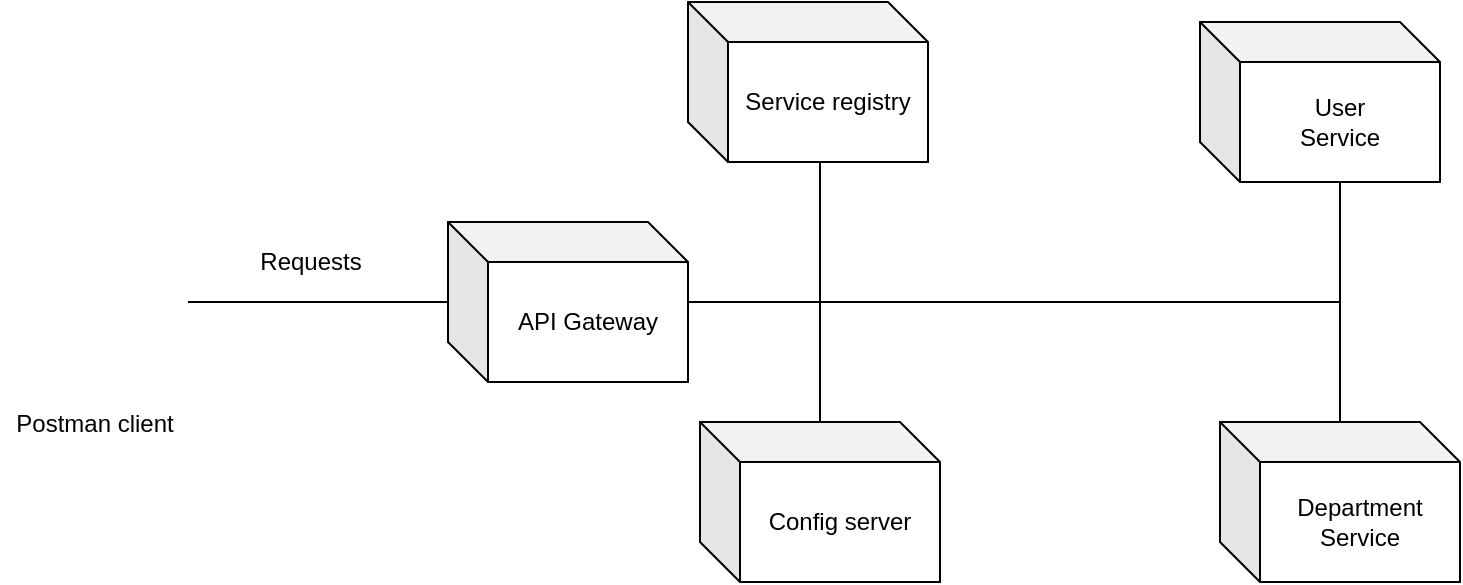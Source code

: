 <mxfile version="15.2.4" type="device"><diagram id="EnNzEHmOmILzEDJvDbj_" name="Page-1"><mxGraphModel dx="868" dy="482" grid="1" gridSize="10" guides="1" tooltips="1" connect="1" arrows="1" fold="1" page="1" pageScale="1" pageWidth="827" pageHeight="1169" math="0" shadow="0"><root><mxCell id="0"/><mxCell id="1" parent="0"/><mxCell id="HeXRMLkh58ZA0UXgSEHZ-5" value="User&lt;br&gt;Service" style="shape=cube;whiteSpace=wrap;html=1;boundedLbl=1;backgroundOutline=1;darkOpacity=0.05;darkOpacity2=0.1;" vertex="1" parent="1"><mxGeometry x="610" y="40" width="120" height="80" as="geometry"/></mxCell><mxCell id="HeXRMLkh58ZA0UXgSEHZ-6" value="Department&lt;br&gt;Service" style="shape=cube;whiteSpace=wrap;html=1;boundedLbl=1;backgroundOutline=1;darkOpacity=0.05;darkOpacity2=0.1;" vertex="1" parent="1"><mxGeometry x="620" y="240" width="120" height="80" as="geometry"/></mxCell><mxCell id="HeXRMLkh58ZA0UXgSEHZ-10" style="edgeStyle=orthogonalEdgeStyle;rounded=0;orthogonalLoop=1;jettySize=auto;html=1;entryX=0.55;entryY=0.875;entryDx=0;entryDy=0;entryPerimeter=0;endArrow=none;endFill=0;" edge="1" parent="1" source="HeXRMLkh58ZA0UXgSEHZ-7" target="HeXRMLkh58ZA0UXgSEHZ-8"><mxGeometry relative="1" as="geometry"><Array as="points"><mxPoint x="420" y="180"/></Array></mxGeometry></mxCell><mxCell id="HeXRMLkh58ZA0UXgSEHZ-11" style="edgeStyle=orthogonalEdgeStyle;rounded=0;orthogonalLoop=1;jettySize=auto;html=1;entryX=0;entryY=0;entryDx=70;entryDy=80;entryPerimeter=0;endArrow=none;endFill=0;" edge="1" parent="1" source="HeXRMLkh58ZA0UXgSEHZ-7" target="HeXRMLkh58ZA0UXgSEHZ-5"><mxGeometry relative="1" as="geometry"/></mxCell><mxCell id="HeXRMLkh58ZA0UXgSEHZ-12" style="edgeStyle=orthogonalEdgeStyle;rounded=0;orthogonalLoop=1;jettySize=auto;html=1;entryX=0;entryY=0;entryDx=50;entryDy=0;entryPerimeter=0;endArrow=none;endFill=0;" edge="1" parent="1" source="HeXRMLkh58ZA0UXgSEHZ-7" target="HeXRMLkh58ZA0UXgSEHZ-6"><mxGeometry relative="1" as="geometry"><Array as="points"><mxPoint x="680" y="180"/><mxPoint x="680" y="240"/></Array></mxGeometry></mxCell><mxCell id="HeXRMLkh58ZA0UXgSEHZ-7" value="API Gateway" style="shape=cube;whiteSpace=wrap;html=1;boundedLbl=1;backgroundOutline=1;darkOpacity=0.05;darkOpacity2=0.1;" vertex="1" parent="1"><mxGeometry x="234" y="140" width="120" height="80" as="geometry"/></mxCell><mxCell id="HeXRMLkh58ZA0UXgSEHZ-8" value="Service registry" style="shape=cube;whiteSpace=wrap;html=1;boundedLbl=1;backgroundOutline=1;darkOpacity=0.05;darkOpacity2=0.1;" vertex="1" parent="1"><mxGeometry x="354" y="30" width="120" height="80" as="geometry"/></mxCell><mxCell id="HeXRMLkh58ZA0UXgSEHZ-13" style="edgeStyle=orthogonalEdgeStyle;rounded=0;orthogonalLoop=1;jettySize=auto;html=1;entryX=0;entryY=0;entryDx=70;entryDy=80;entryPerimeter=0;endArrow=none;endFill=0;" edge="1" parent="1" source="HeXRMLkh58ZA0UXgSEHZ-9" target="HeXRMLkh58ZA0UXgSEHZ-8"><mxGeometry relative="1" as="geometry"><Array as="points"><mxPoint x="420" y="110"/></Array></mxGeometry></mxCell><mxCell id="HeXRMLkh58ZA0UXgSEHZ-9" value="Config server" style="shape=cube;whiteSpace=wrap;html=1;boundedLbl=1;backgroundOutline=1;darkOpacity=0.05;darkOpacity2=0.1;" vertex="1" parent="1"><mxGeometry x="360" y="240" width="120" height="80" as="geometry"/></mxCell><mxCell id="HeXRMLkh58ZA0UXgSEHZ-15" style="edgeStyle=orthogonalEdgeStyle;rounded=0;orthogonalLoop=1;jettySize=auto;html=1;endArrow=none;endFill=0;" edge="1" parent="1" source="HeXRMLkh58ZA0UXgSEHZ-14" target="HeXRMLkh58ZA0UXgSEHZ-7"><mxGeometry relative="1" as="geometry"/></mxCell><mxCell id="HeXRMLkh58ZA0UXgSEHZ-14" value="Postman client" style="shape=image;html=1;verticalAlign=top;verticalLabelPosition=bottom;labelBackgroundColor=#ffffff;imageAspect=0;aspect=fixed;image=https://cdn4.iconfinder.com/data/icons/logos-brands-5/24/postman-128.png" vertex="1" parent="1"><mxGeometry x="10" y="133" width="94" height="94" as="geometry"/></mxCell><mxCell id="HeXRMLkh58ZA0UXgSEHZ-16" value="Requests" style="text;html=1;align=center;verticalAlign=middle;resizable=0;points=[];autosize=1;strokeColor=none;fillColor=none;" vertex="1" parent="1"><mxGeometry x="130" y="150" width="70" height="20" as="geometry"/></mxCell></root></mxGraphModel></diagram></mxfile>